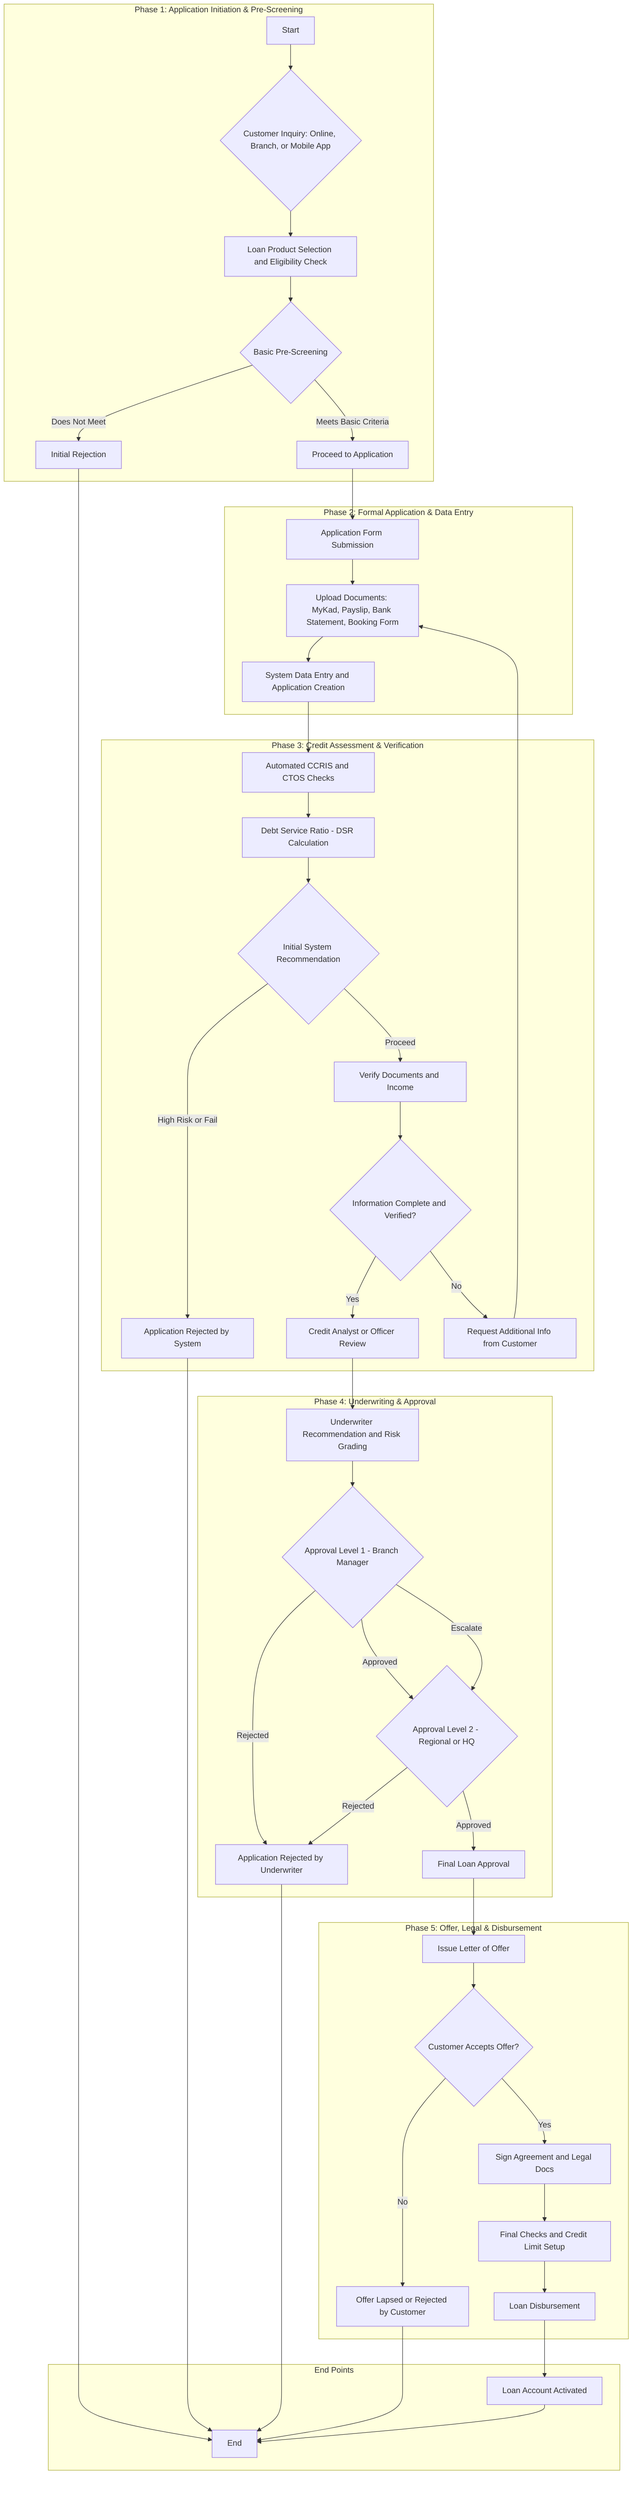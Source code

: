 graph TD
    subgraph "Phase 1: Application Initiation & Pre-Screening"
        A[Start] --> B{Customer Inquiry: Online, Branch, or Mobile App}
        B --> C[Loan Product Selection and Eligibility Check]
        C --> D{Basic Pre-Screening}
        D -- Meets Basic Criteria --> E[Proceed to Application]
        D -- Does Not Meet --> F[Initial Rejection]
    end

    subgraph "Phase 2: Formal Application & Data Entry"
        E --> G[Application Form Submission]
        G --> H[Upload Documents: MyKad, Payslip, Bank Statement, Booking Form]
        H --> I[System Data Entry and Application Creation]
    end

    subgraph "Phase 3: Credit Assessment & Verification"
        I --> J[Automated CCRIS and CTOS Checks]
        J --> K[Debt Service Ratio - DSR Calculation]
        K --> L{Initial System Recommendation}
        L -- Proceed --> M[Verify Documents and Income]
        L -- High Risk or Fail --> N[Application Rejected by System]
        M --> O{Information Complete and Verified?}
        O -- Yes --> P[Credit Analyst or Officer Review]
        O -- No --> Q[Request Additional Info from Customer]
        Q --> H
    end

    subgraph "Phase 4: Underwriting & Approval"
        P --> R[Underwriter Recommendation and Risk Grading]
        R --> S{Approval Level 1 - Branch Manager}
        S -- Approved --> T{Approval Level 2 - Regional or HQ}
        S -- Rejected --> U[Application Rejected by Underwriter]
        S -- Escalate --> T
        T -- Approved --> V[Final Loan Approval]
        T -- Rejected --> U
    end

    subgraph "Phase 5: Offer, Legal & Disbursement"
        V --> W[Issue Letter of Offer]
        W --> X{Customer Accepts Offer?}
        X -- Yes --> Y[Sign Agreement and Legal Docs]
        X -- No --> Z[Offer Lapsed or Rejected by Customer]
        Y --> AA[Final Checks and Credit Limit Setup]
        AA --> BB[Loan Disbursement]
    end
    
    subgraph "End Points"
        F --> End[End]
        N --> End
        U --> End
        Z --> End
        BB --> CC[Loan Account Activated]
        CC --> End
    end